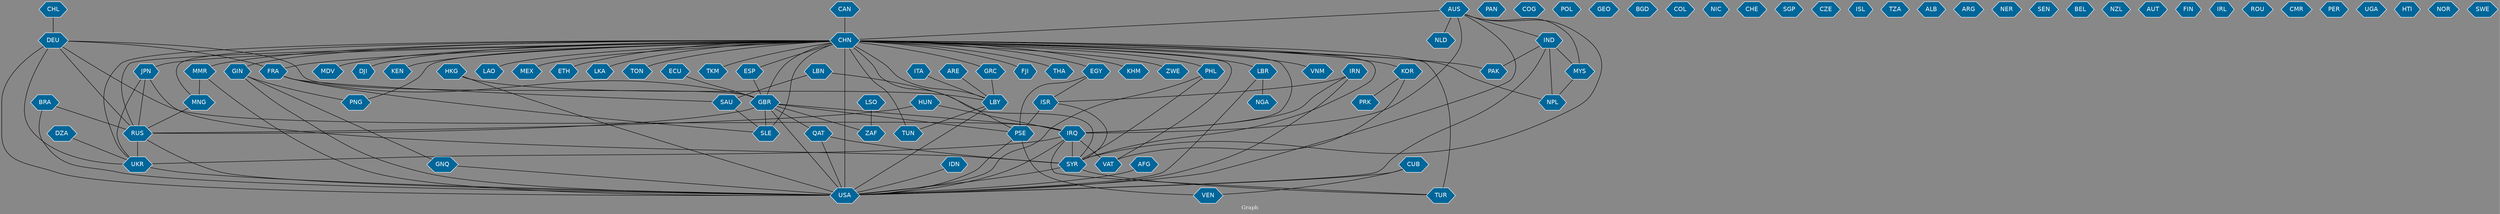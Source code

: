 // Countries together in item graph
graph {
	graph [bgcolor="#888888" fontcolor=white fontsize=12 label="Graph" outputorder=edgesfirst overlap=prism]
	node [color=white fillcolor="#006699" fontcolor=white fontname=Helvetica shape=hexagon style=filled]
	edge [arrowhead=open color=black fontcolor=white fontname=Courier fontsize=12]
		IND [label=IND]
		GBR [label=GBR]
		PAN [label=PAN]
		JPN [label=JPN]
		ISR [label=ISR]
		PSE [label=PSE]
		AUS [label=AUS]
		NLD [label=NLD]
		NGA [label=NGA]
		BRA [label=BRA]
		RUS [label=RUS]
		HUN [label=HUN]
		DEU [label=DEU]
		UKR [label=UKR]
		USA [label=USA]
		CHN [label=CHN]
		IRQ [label=IRQ]
		ZAF [label=ZAF]
		LSO [label=LSO]
		EGY [label=EGY]
		TUR [label=TUR]
		LBY [label=LBY]
		SYR [label=SYR]
		KOR [label=KOR]
		VAT [label=VAT]
		DZA [label=DZA]
		PHL [label=PHL]
		SLE [label=SLE]
		SAU [label=SAU]
		COG [label=COG]
		ITA [label=ITA]
		LBN [label=LBN]
		VEN [label=VEN]
		GIN [label=GIN]
		PNG [label=PNG]
		NPL [label=NPL]
		MNG [label=MNG]
		AFG [label=AFG]
		MMR [label=MMR]
		CAN [label=CAN]
		LBR [label=LBR]
		IRN [label=IRN]
		FRA [label=FRA]
		FJI [label=FJI]
		THA [label=THA]
		ESP [label=ESP]
		POL [label=POL]
		MYS [label=MYS]
		CUB [label=CUB]
		QAT [label=QAT]
		IDN [label=IDN]
		TUN [label=TUN]
		GEO [label=GEO]
		BGD [label=BGD]
		COL [label=COL]
		NIC [label=NIC]
		CHE [label=CHE]
		PAK [label=PAK]
		SGP [label=SGP]
		CZE [label=CZE]
		KHM [label=KHM]
		ISL [label=ISL]
		ECU [label=ECU]
		TZA [label=TZA]
		ZWE [label=ZWE]
		VNM [label=VNM]
		MDV [label=MDV]
		ALB [label=ALB]
		DJI [label=DJI]
		KEN [label=KEN]
		ARG [label=ARG]
		NER [label=NER]
		ARE [label=ARE]
		SEN [label=SEN]
		BEL [label=BEL]
		NZL [label=NZL]
		LAO [label=LAO]
		MEX [label=MEX]
		ETH [label=ETH]
		LKA [label=LKA]
		AUT [label=AUT]
		TON [label=TON]
		GRC [label=GRC]
		HKG [label=HKG]
		FIN [label=FIN]
		IRL [label=IRL]
		PRK [label=PRK]
		ROU [label=ROU]
		CMR [label=CMR]
		PER [label=PER]
		TKM [label=TKM]
		UGA [label=UGA]
		GNQ [label=GNQ]
		CHL [label=CHL]
		HTI [label=HTI]
		NOR [label=NOR]
		SWE [label=SWE]
			HKG -- USA [weight=4]
			SYR -- TUR [weight=1]
			MMR -- MNG [weight=1]
			GRC -- LBY [weight=1]
			CHN -- NPL [weight=1]
			AUS -- SYR [weight=1]
			MYS -- NPL [weight=1]
			DEU -- FRA [weight=3]
			BRA -- RUS [weight=1]
			CHN -- TUR [weight=6]
			LBY -- TUN [weight=3]
			CHN -- VAT [weight=1]
			MNG -- RUS [weight=2]
			DEU -- GBR [weight=1]
			IND -- PAK [weight=1]
			AFG -- USA [weight=7]
			BRA -- USA [weight=1]
			AUS -- IRQ [weight=1]
			CHN -- ZWE [weight=1]
			IRN -- ISR [weight=2]
			CHN -- ETH [weight=2]
			LBR -- USA [weight=1]
			LBY -- USA [weight=2]
			GBR -- PSE [weight=2]
			CHN -- MDV [weight=2]
			CHL -- DEU [weight=1]
			CHN -- GIN [weight=3]
			CHN -- ESP [weight=1]
			CHN -- KEN [weight=1]
			CHN -- GRC [weight=1]
			IDN -- USA [weight=1]
			PSE -- VEN [weight=1]
			KOR -- PRK [weight=1]
			DEU -- RUS [weight=3]
			CHN -- USA [weight=60]
			AUS -- USA [weight=3]
			QAT -- USA [weight=1]
			EGY -- PSE [weight=4]
			CHN -- GBR [weight=5]
			CHN -- EGY [weight=2]
			CHN -- IRQ [weight=4]
			HUN -- IRQ [weight=1]
			EGY -- ISR [weight=3]
			IND -- USA [weight=1]
			GIN -- USA [weight=1]
			CHN -- THA [weight=2]
			CHN -- PSE [weight=3]
			KOR -- VAT [weight=1]
			GBR -- USA [weight=2]
			CAN -- CHN [weight=4]
			GBR -- SLE [weight=1]
			GBR -- QAT [weight=2]
			FRA -- SAU [weight=1]
			CHN -- JPN [weight=20]
			LBN -- SYR [weight=5]
			UKR -- USA [weight=8]
			PSE -- USA [weight=1]
			IRQ -- SYR [weight=2]
			CHN -- LAO [weight=1]
			CHN -- FRA [weight=2]
			ECU -- GBR [weight=4]
			GBR -- RUS [weight=1]
			HKG -- LBY [weight=2]
			CHN -- PNG [weight=1]
			ARE -- LBY [weight=1]
			GBR -- IRQ [weight=3]
			CHN -- TUN [weight=3]
			CHN -- TKM [weight=1]
			GIN -- PNG [weight=1]
			ISR -- PSE [weight=66]
			PHL -- USA [weight=1]
			FRA -- GBR [weight=1]
			IRN -- IRQ [weight=1]
			CHN -- LKA [weight=1]
			CHN -- KHM [weight=1]
			CHN -- LBY [weight=7]
			IRQ -- UKR [weight=1]
			CHN -- MMR [weight=4]
			PHL -- SYR [weight=2]
			DEU -- IRQ [weight=1]
			SAU -- SLE [weight=2]
			CHN -- MNG [weight=28]
			LSO -- ZAF [weight=1]
			CHN -- PHL [weight=6]
			CHN -- UKR [weight=2]
			RUS -- UKR [weight=58]
			MMR -- USA [weight=1]
			IRN -- USA [weight=1]
			ESP -- GBR [weight=2]
			DZA -- UKR [weight=2]
			IND -- MYS [weight=1]
			CHN -- KOR [weight=1]
			CHN -- MEX [weight=1]
			FRA -- SLE [weight=1]
			GBR -- ZAF [weight=2]
			CUB -- VEN [weight=1]
			LBR -- NGA [weight=2]
			SYR -- USA [weight=14]
			DEU -- UKR [weight=4]
			ITA -- LBY [weight=1]
			ISR -- SYR [weight=1]
			CHN -- LBR [weight=2]
			CHN -- TON [weight=1]
			CHN -- FJI [weight=2]
			IRQ -- USA [weight=31]
			IRQ -- TUR [weight=1]
			GIN -- GNQ [weight=1]
			AUS -- IND [weight=1]
			QAT -- SYR [weight=1]
			HUN -- RUS [weight=1]
			GNQ -- USA [weight=1]
			JPN -- SYR [weight=2]
			CHN -- RUS [weight=12]
			JPN -- UKR [weight=1]
			RUS -- USA [weight=12]
			CHN -- DJI [weight=1]
			JPN -- RUS [weight=1]
			DEU -- USA [weight=4]
			CUB -- USA [weight=2]
			LBN -- SAU [weight=1]
			CHN -- SYR [weight=2]
			CHN -- VNM [weight=3]
			CHN -- SLE [weight=9]
			AUS -- CHN [weight=6]
			CHN -- PAK [weight=1]
			IRQ -- VAT [weight=1]
			IND -- NPL [weight=2]
			AUS -- NLD [weight=2]
			AUS -- MYS [weight=2]
}